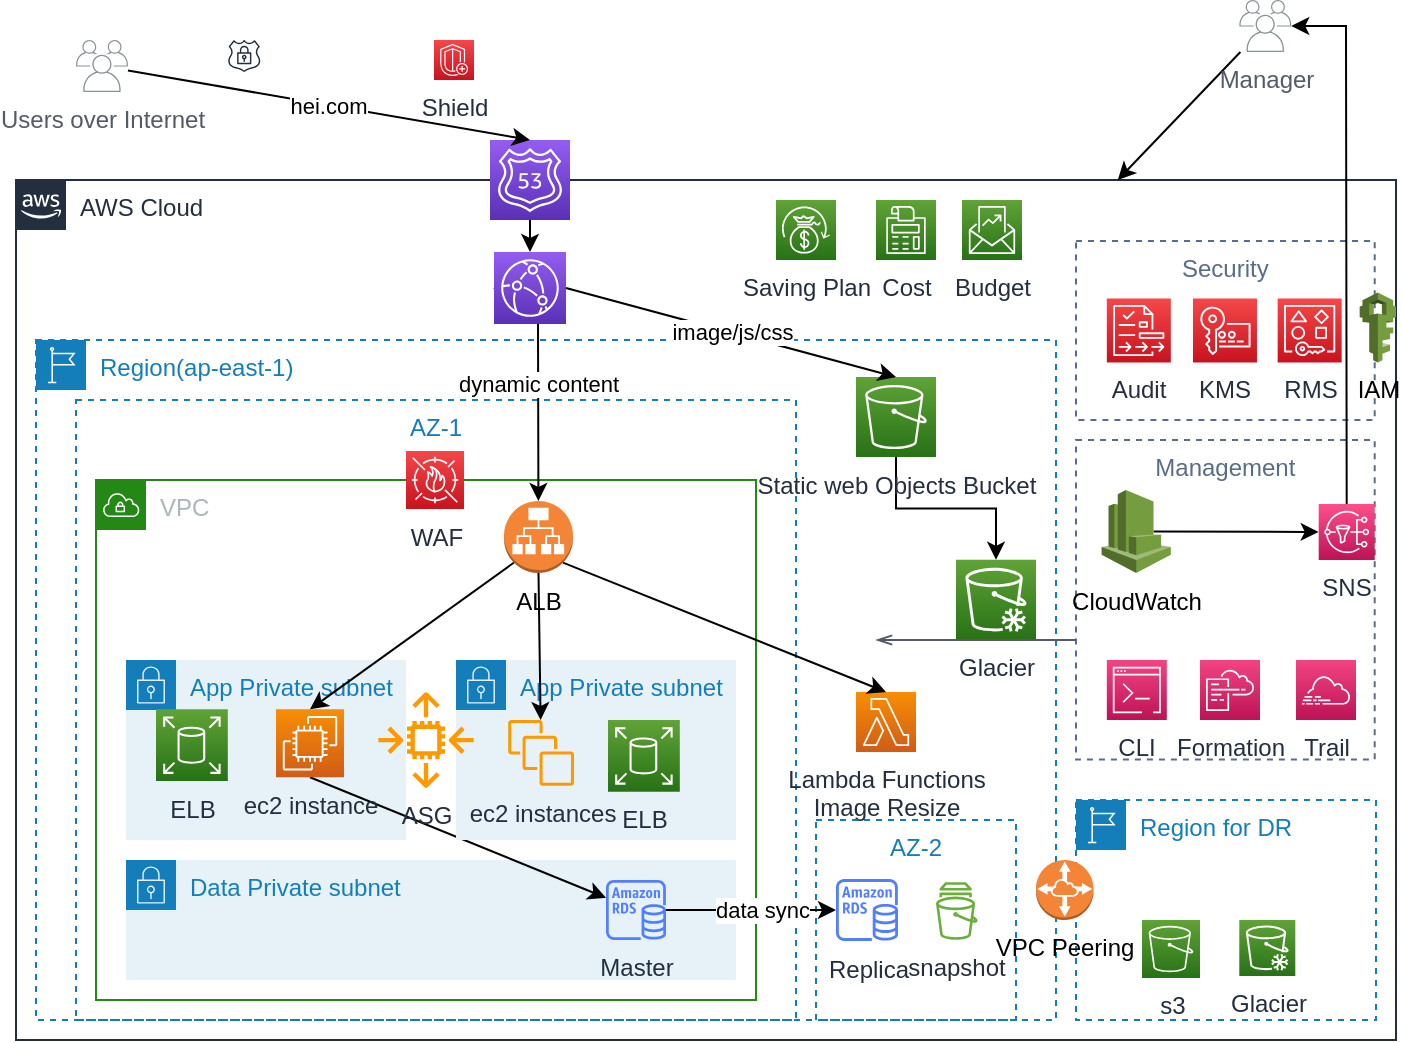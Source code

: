 <mxfile version="15.5.9" type="github">
  <diagram id="j2VXAc0lYuu_ALkuWCCA" name="Page-1">
    <mxGraphModel dx="1422" dy="1931" grid="1" gridSize="10" guides="1" tooltips="1" connect="1" arrows="1" fold="1" page="1" pageScale="1" pageWidth="827" pageHeight="1169" background="none" math="0" shadow="0">
      <root>
        <mxCell id="0" />
        <mxCell id="1" parent="0" />
        <mxCell id="9uwuGhde_1a1OeyD1OMx-88" value="Management" style="fillColor=none;strokeColor=#5A6C86;dashed=1;verticalAlign=top;fontStyle=0;fontColor=#5A6C86;" vertex="1" parent="1">
          <mxGeometry x="630" y="120" width="149.35" height="159.75" as="geometry" />
        </mxCell>
        <mxCell id="9uwuGhde_1a1OeyD1OMx-86" value="Security&#xa;" style="fillColor=none;strokeColor=#5A6C86;dashed=1;verticalAlign=top;fontStyle=0;fontColor=#5A6C86;" vertex="1" parent="1">
          <mxGeometry x="630" y="20.5" width="149.35" height="89.5" as="geometry" />
        </mxCell>
        <mxCell id="9uwuGhde_1a1OeyD1OMx-8" value="AWS Cloud" style="points=[[0,0],[0.25,0],[0.5,0],[0.75,0],[1,0],[1,0.25],[1,0.5],[1,0.75],[1,1],[0.75,1],[0.5,1],[0.25,1],[0,1],[0,0.75],[0,0.5],[0,0.25]];outlineConnect=0;gradientColor=none;html=1;whiteSpace=wrap;fontSize=12;fontStyle=0;shape=mxgraph.aws4.group;grIcon=mxgraph.aws4.group_aws_cloud_alt;strokeColor=#232F3E;fillColor=none;verticalAlign=top;align=left;spacingLeft=30;fontColor=#232F3E;dashed=0;" vertex="1" parent="1">
          <mxGeometry x="100" y="-10" width="690" height="430" as="geometry" />
        </mxCell>
        <mxCell id="9uwuGhde_1a1OeyD1OMx-63" value="Region for DR" style="points=[[0,0],[0.25,0],[0.5,0],[0.75,0],[1,0],[1,0.25],[1,0.5],[1,0.75],[1,1],[0.75,1],[0.5,1],[0.25,1],[0,1],[0,0.75],[0,0.5],[0,0.25]];outlineConnect=0;gradientColor=none;html=1;whiteSpace=wrap;fontSize=12;fontStyle=0;shape=mxgraph.aws4.group;grIcon=mxgraph.aws4.group_region;strokeColor=#147EBA;fillColor=none;verticalAlign=top;align=left;spacingLeft=30;fontColor=#147EBA;dashed=1;" vertex="1" parent="1">
          <mxGeometry x="630" y="300" width="150" height="110" as="geometry" />
        </mxCell>
        <mxCell id="9uwuGhde_1a1OeyD1OMx-9" value="Region(ap-east-1)" style="points=[[0,0],[0.25,0],[0.5,0],[0.75,0],[1,0],[1,0.25],[1,0.5],[1,0.75],[1,1],[0.75,1],[0.5,1],[0.25,1],[0,1],[0,0.75],[0,0.5],[0,0.25]];outlineConnect=0;gradientColor=none;html=1;whiteSpace=wrap;fontSize=12;fontStyle=0;shape=mxgraph.aws4.group;grIcon=mxgraph.aws4.group_region;strokeColor=#147EBA;fillColor=none;verticalAlign=top;align=left;spacingLeft=30;fontColor=#147EBA;dashed=1;" vertex="1" parent="1">
          <mxGeometry x="110" y="70" width="510" height="340" as="geometry" />
        </mxCell>
        <mxCell id="9uwuGhde_1a1OeyD1OMx-21" value="AZ-1" style="fillColor=none;strokeColor=#147EBA;dashed=1;verticalAlign=top;fontStyle=0;fontColor=#147EBA;" vertex="1" parent="1">
          <mxGeometry x="130" y="100" width="360" height="310" as="geometry" />
        </mxCell>
        <mxCell id="9uwuGhde_1a1OeyD1OMx-4" value="VPC" style="points=[[0,0],[0.25,0],[0.5,0],[0.75,0],[1,0],[1,0.25],[1,0.5],[1,0.75],[1,1],[0.75,1],[0.5,1],[0.25,1],[0,1],[0,0.75],[0,0.5],[0,0.25]];outlineConnect=0;gradientColor=none;html=1;whiteSpace=wrap;fontSize=12;fontStyle=0;shape=mxgraph.aws4.group;grIcon=mxgraph.aws4.group_vpc;strokeColor=#248814;fillColor=none;verticalAlign=top;align=left;spacingLeft=30;fontColor=#AAB7B8;dashed=0;" vertex="1" parent="1">
          <mxGeometry x="140" y="140" width="330" height="260" as="geometry" />
        </mxCell>
        <mxCell id="9uwuGhde_1a1OeyD1OMx-18" value="Data Private subnet" style="points=[[0,0],[0.25,0],[0.5,0],[0.75,0],[1,0],[1,0.25],[1,0.5],[1,0.75],[1,1],[0.75,1],[0.5,1],[0.25,1],[0,1],[0,0.75],[0,0.5],[0,0.25]];outlineConnect=0;gradientColor=none;html=1;whiteSpace=wrap;fontSize=12;fontStyle=0;shape=mxgraph.aws4.group;grIcon=mxgraph.aws4.group_security_group;grStroke=0;strokeColor=#147EBA;fillColor=#E6F2F8;verticalAlign=top;align=left;spacingLeft=30;fontColor=#147EBA;dashed=0;" vertex="1" parent="1">
          <mxGeometry x="155" y="330" width="305" height="60" as="geometry" />
        </mxCell>
        <mxCell id="9uwuGhde_1a1OeyD1OMx-5" value="App Private subnet" style="points=[[0,0],[0.25,0],[0.5,0],[0.75,0],[1,0],[1,0.25],[1,0.5],[1,0.75],[1,1],[0.75,1],[0.5,1],[0.25,1],[0,1],[0,0.75],[0,0.5],[0,0.25]];outlineConnect=0;gradientColor=none;html=1;whiteSpace=wrap;fontSize=12;fontStyle=0;shape=mxgraph.aws4.group;grIcon=mxgraph.aws4.group_security_group;grStroke=0;strokeColor=#147EBA;fillColor=#E6F2F8;verticalAlign=top;align=left;spacingLeft=30;fontColor=#147EBA;dashed=0;" vertex="1" parent="1">
          <mxGeometry x="155" y="230" width="140" height="90" as="geometry" />
        </mxCell>
        <mxCell id="9uwuGhde_1a1OeyD1OMx-36" style="edgeStyle=none;rounded=0;orthogonalLoop=1;jettySize=auto;html=1;exitX=0.5;exitY=1;exitDx=0;exitDy=0;exitPerimeter=0;" edge="1" parent="1" source="NMSYyPcaULJrFP2WSVF1-13" target="NMSYyPcaULJrFP2WSVF1-3">
          <mxGeometry relative="1" as="geometry" />
        </mxCell>
        <mxCell id="9uwuGhde_1a1OeyD1OMx-10" value="App Private subnet" style="points=[[0,0],[0.25,0],[0.5,0],[0.75,0],[1,0],[1,0.25],[1,0.5],[1,0.75],[1,1],[0.75,1],[0.5,1],[0.25,1],[0,1],[0,0.75],[0,0.5],[0,0.25]];outlineConnect=0;gradientColor=none;html=1;whiteSpace=wrap;fontSize=12;fontStyle=0;shape=mxgraph.aws4.group;grIcon=mxgraph.aws4.group_security_group;grStroke=0;strokeColor=#147EBA;fillColor=#E6F2F8;verticalAlign=top;align=left;spacingLeft=30;fontColor=#147EBA;dashed=0;" vertex="1" parent="1">
          <mxGeometry x="320" y="230" width="140" height="90" as="geometry" />
        </mxCell>
        <mxCell id="9uwuGhde_1a1OeyD1OMx-31" style="edgeStyle=none;rounded=0;orthogonalLoop=1;jettySize=auto;html=1;exitX=0.5;exitY=1;exitDx=0;exitDy=0;exitPerimeter=0;" edge="1" parent="1" source="NMSYyPcaULJrFP2WSVF1-7" target="9uwuGhde_1a1OeyD1OMx-24">
          <mxGeometry relative="1" as="geometry" />
        </mxCell>
        <mxCell id="NMSYyPcaULJrFP2WSVF1-7" value="" style="sketch=0;points=[[0,0,0],[0.25,0,0],[0.5,0,0],[0.75,0,0],[1,0,0],[0,1,0],[0.25,1,0],[0.5,1,0],[0.75,1,0],[1,1,0],[0,0.25,0],[0,0.5,0],[0,0.75,0],[1,0.25,0],[1,0.5,0],[1,0.75,0]];outlineConnect=0;fontColor=#232F3E;gradientColor=#945DF2;gradientDirection=north;fillColor=#5A30B5;strokeColor=#ffffff;dashed=0;verticalLabelPosition=bottom;verticalAlign=top;align=center;html=1;fontSize=12;fontStyle=0;aspect=fixed;shape=mxgraph.aws4.resourceIcon;resIcon=mxgraph.aws4.route_53;" parent="1" vertex="1">
          <mxGeometry x="337" y="-30" width="40" height="40" as="geometry" />
        </mxCell>
        <mxCell id="NMSYyPcaULJrFP2WSVF1-10" value="Glacier" style="sketch=0;points=[[0,0,0],[0.25,0,0],[0.5,0,0],[0.75,0,0],[1,0,0],[0,1,0],[0.25,1,0],[0.5,1,0],[0.75,1,0],[1,1,0],[0,0.25,0],[0,0.5,0],[0,0.75,0],[1,0.25,0],[1,0.5,0],[1,0.75,0]];outlineConnect=0;fontColor=#232F3E;gradientColor=#60A337;gradientDirection=north;fillColor=#277116;strokeColor=#ffffff;dashed=0;verticalLabelPosition=bottom;verticalAlign=top;align=center;html=1;fontSize=12;fontStyle=0;aspect=fixed;shape=mxgraph.aws4.resourceIcon;resIcon=mxgraph.aws4.glacier;" parent="1" vertex="1">
          <mxGeometry x="570" y="179.88" width="40" height="40" as="geometry" />
        </mxCell>
        <mxCell id="NMSYyPcaULJrFP2WSVF1-12" style="edgeStyle=orthogonalEdgeStyle;rounded=0;orthogonalLoop=1;jettySize=auto;html=1;exitX=0.5;exitY=1;exitDx=0;exitDy=0;exitPerimeter=0;entryX=0.5;entryY=0;entryDx=0;entryDy=0;entryPerimeter=0;" parent="1" source="NMSYyPcaULJrFP2WSVF1-11" target="NMSYyPcaULJrFP2WSVF1-10" edge="1">
          <mxGeometry relative="1" as="geometry" />
        </mxCell>
        <mxCell id="NMSYyPcaULJrFP2WSVF1-11" value="Static web Objects Bucket" style="sketch=0;points=[[0,0,0],[0.25,0,0],[0.5,0,0],[0.75,0,0],[1,0,0],[0,1,0],[0.25,1,0],[0.5,1,0],[0.75,1,0],[1,1,0],[0,0.25,0],[0,0.5,0],[0,0.75,0],[1,0.25,0],[1,0.5,0],[1,0.75,0]];outlineConnect=0;fontColor=#232F3E;gradientColor=#60A337;gradientDirection=north;fillColor=#277116;strokeColor=#ffffff;dashed=0;verticalLabelPosition=bottom;verticalAlign=top;align=center;html=1;fontSize=12;fontStyle=0;aspect=fixed;shape=mxgraph.aws4.resourceIcon;resIcon=mxgraph.aws4.s3;" parent="1" vertex="1">
          <mxGeometry x="520" y="88.5" width="40" height="40" as="geometry" />
        </mxCell>
        <mxCell id="NMSYyPcaULJrFP2WSVF1-13" value="ec2 instance" style="sketch=0;points=[[0,0,0],[0.25,0,0],[0.5,0,0],[0.75,0,0],[1,0,0],[0,1,0],[0.25,1,0],[0.5,1,0],[0.75,1,0],[1,1,0],[0,0.25,0],[0,0.5,0],[0,0.75,0],[1,0.25,0],[1,0.5,0],[1,0.75,0]];outlineConnect=0;fontColor=#232F3E;gradientColor=#F78E04;gradientDirection=north;fillColor=#D05C17;strokeColor=#ffffff;dashed=0;verticalLabelPosition=bottom;verticalAlign=top;align=center;html=1;fontSize=12;fontStyle=0;aspect=fixed;shape=mxgraph.aws4.resourceIcon;resIcon=mxgraph.aws4.ec2;" parent="1" vertex="1">
          <mxGeometry x="230" y="254.64" width="34" height="34" as="geometry" />
        </mxCell>
        <mxCell id="9uwuGhde_1a1OeyD1OMx-2" value="Lambda Functions&lt;br&gt;Image Resize" style="sketch=0;points=[[0,0,0],[0.25,0,0],[0.5,0,0],[0.75,0,0],[1,0,0],[0,1,0],[0.25,1,0],[0.5,1,0],[0.75,1,0],[1,1,0],[0,0.25,0],[0,0.5,0],[0,0.75,0],[1,0.25,0],[1,0.5,0],[1,0.75,0]];outlineConnect=0;fontColor=#232F3E;gradientColor=#F78E04;gradientDirection=north;fillColor=#D05C17;strokeColor=#ffffff;dashed=0;verticalLabelPosition=bottom;verticalAlign=top;align=center;html=1;fontSize=12;fontStyle=0;aspect=fixed;shape=mxgraph.aws4.resourceIcon;resIcon=mxgraph.aws4.lambda;" vertex="1" parent="1">
          <mxGeometry x="520" y="246" width="30" height="30" as="geometry" />
        </mxCell>
        <mxCell id="9uwuGhde_1a1OeyD1OMx-80" style="edgeStyle=none;rounded=0;orthogonalLoop=1;jettySize=auto;html=1;exitX=0.75;exitY=0.5;exitDx=0;exitDy=0;exitPerimeter=0;shadow=0;labelBorderColor=none;" edge="1" parent="1" source="9uwuGhde_1a1OeyD1OMx-17" target="9uwuGhde_1a1OeyD1OMx-79">
          <mxGeometry relative="1" as="geometry" />
        </mxCell>
        <mxCell id="9uwuGhde_1a1OeyD1OMx-17" value="CloudWatch" style="outlineConnect=0;dashed=0;verticalLabelPosition=bottom;verticalAlign=top;align=center;html=1;shape=mxgraph.aws3.cloudwatch;fillColor=#759C3E;gradientColor=none;" vertex="1" parent="1">
          <mxGeometry x="642.82" y="145" width="34.59" height="41.5" as="geometry" />
        </mxCell>
        <mxCell id="9uwuGhde_1a1OeyD1OMx-19" value="AZ-2" style="fillColor=none;strokeColor=#147EBA;dashed=1;verticalAlign=top;fontStyle=0;fontColor=#147EBA;" vertex="1" parent="1">
          <mxGeometry x="500" y="310" width="100" height="100" as="geometry" />
        </mxCell>
        <mxCell id="9uwuGhde_1a1OeyD1OMx-20" value="Replica" style="sketch=0;outlineConnect=0;fontColor=#232F3E;gradientColor=none;fillColor=#527FFF;strokeColor=none;dashed=0;verticalLabelPosition=bottom;verticalAlign=top;align=center;html=1;fontSize=12;fontStyle=0;aspect=fixed;pointerEvents=1;shape=mxgraph.aws4.rds_instance;" vertex="1" parent="1">
          <mxGeometry x="510" y="339.5" width="31" height="31" as="geometry" />
        </mxCell>
        <mxCell id="9uwuGhde_1a1OeyD1OMx-30" value="image/js/css" style="edgeStyle=none;rounded=0;orthogonalLoop=1;jettySize=auto;html=1;exitX=1;exitY=0.5;exitDx=0;exitDy=0;exitPerimeter=0;entryX=0.5;entryY=0;entryDx=0;entryDy=0;entryPerimeter=0;" edge="1" parent="1" source="9uwuGhde_1a1OeyD1OMx-24" target="NMSYyPcaULJrFP2WSVF1-11">
          <mxGeometry relative="1" as="geometry" />
        </mxCell>
        <mxCell id="9uwuGhde_1a1OeyD1OMx-44" value="dynamic content" style="edgeStyle=none;rounded=0;orthogonalLoop=1;jettySize=auto;html=1;exitX=0;exitY=0.5;exitDx=0;exitDy=0;exitPerimeter=0;shadow=0;labelBorderColor=none;" edge="1" parent="1" source="9uwuGhde_1a1OeyD1OMx-24" target="9uwuGhde_1a1OeyD1OMx-41">
          <mxGeometry relative="1" as="geometry">
            <Array as="points">
              <mxPoint x="361" y="60" />
            </Array>
          </mxGeometry>
        </mxCell>
        <mxCell id="9uwuGhde_1a1OeyD1OMx-24" value="" style="sketch=0;points=[[0,0,0],[0.25,0,0],[0.5,0,0],[0.75,0,0],[1,0,0],[0,1,0],[0.25,1,0],[0.5,1,0],[0.75,1,0],[1,1,0],[0,0.25,0],[0,0.5,0],[0,0.75,0],[1,0.25,0],[1,0.5,0],[1,0.75,0]];outlineConnect=0;fontColor=#232F3E;gradientColor=#945DF2;gradientDirection=north;fillColor=#5A30B5;strokeColor=#ffffff;dashed=0;verticalLabelPosition=bottom;verticalAlign=top;align=center;html=1;fontSize=12;fontStyle=0;aspect=fixed;shape=mxgraph.aws4.resourceIcon;resIcon=mxgraph.aws4.cloudfront;" vertex="1" parent="1">
          <mxGeometry x="339" y="26" width="36" height="36" as="geometry" />
        </mxCell>
        <mxCell id="9uwuGhde_1a1OeyD1OMx-32" value="ec2 instances" style="sketch=0;outlineConnect=0;fontColor=#232F3E;gradientColor=none;fillColor=#FF9900;strokeColor=none;dashed=0;verticalLabelPosition=bottom;verticalAlign=top;align=center;html=1;fontSize=12;fontStyle=0;aspect=fixed;pointerEvents=1;shape=mxgraph.aws4.instances;" vertex="1" parent="1">
          <mxGeometry x="346.09" y="260" width="32.91" height="32.91" as="geometry" />
        </mxCell>
        <mxCell id="9uwuGhde_1a1OeyD1OMx-34" style="edgeStyle=none;rounded=0;orthogonalLoop=1;jettySize=auto;html=1;" edge="1" parent="1" source="NMSYyPcaULJrFP2WSVF1-3" target="9uwuGhde_1a1OeyD1OMx-20">
          <mxGeometry relative="1" as="geometry" />
        </mxCell>
        <mxCell id="9uwuGhde_1a1OeyD1OMx-35" value="data sync" style="edgeLabel;html=1;align=center;verticalAlign=middle;resizable=0;points=[];" vertex="1" connectable="0" parent="9uwuGhde_1a1OeyD1OMx-34">
          <mxGeometry x="0.356" y="-4" relative="1" as="geometry">
            <mxPoint x="-10" y="-4" as="offset" />
          </mxGeometry>
        </mxCell>
        <mxCell id="NMSYyPcaULJrFP2WSVF1-3" value="Master" style="sketch=0;outlineConnect=0;fontColor=#232F3E;gradientColor=none;fillColor=#527FFF;strokeColor=none;dashed=0;verticalLabelPosition=bottom;verticalAlign=top;align=center;html=1;fontSize=12;fontStyle=0;aspect=fixed;pointerEvents=1;shape=mxgraph.aws4.rds_instance;" parent="1" vertex="1">
          <mxGeometry x="395" y="340" width="30" height="30" as="geometry" />
        </mxCell>
        <mxCell id="9uwuGhde_1a1OeyD1OMx-45" style="edgeStyle=none;rounded=0;orthogonalLoop=1;jettySize=auto;html=1;exitX=0.145;exitY=0.855;exitDx=0;exitDy=0;exitPerimeter=0;entryX=0.5;entryY=0;entryDx=0;entryDy=0;entryPerimeter=0;shadow=0;labelBorderColor=none;" edge="1" parent="1" source="9uwuGhde_1a1OeyD1OMx-41" target="NMSYyPcaULJrFP2WSVF1-13">
          <mxGeometry relative="1" as="geometry" />
        </mxCell>
        <mxCell id="9uwuGhde_1a1OeyD1OMx-46" style="edgeStyle=none;rounded=0;orthogonalLoop=1;jettySize=auto;html=1;exitX=0.5;exitY=1;exitDx=0;exitDy=0;exitPerimeter=0;shadow=0;labelBorderColor=none;" edge="1" parent="1" source="9uwuGhde_1a1OeyD1OMx-41" target="9uwuGhde_1a1OeyD1OMx-32">
          <mxGeometry relative="1" as="geometry" />
        </mxCell>
        <mxCell id="9uwuGhde_1a1OeyD1OMx-62" style="edgeStyle=none;rounded=0;orthogonalLoop=1;jettySize=auto;html=1;exitX=0.855;exitY=0.855;exitDx=0;exitDy=0;exitPerimeter=0;entryX=0.5;entryY=0;entryDx=0;entryDy=0;entryPerimeter=0;shadow=0;labelBorderColor=none;" edge="1" parent="1" source="9uwuGhde_1a1OeyD1OMx-41" target="9uwuGhde_1a1OeyD1OMx-2">
          <mxGeometry relative="1" as="geometry" />
        </mxCell>
        <mxCell id="9uwuGhde_1a1OeyD1OMx-41" value="ALB" style="outlineConnect=0;dashed=0;verticalLabelPosition=bottom;verticalAlign=top;align=center;html=1;shape=mxgraph.aws3.application_load_balancer;fillColor=#F58536;gradientColor=none;" vertex="1" parent="1">
          <mxGeometry x="344.0" y="150.5" width="34.5" height="36" as="geometry" />
        </mxCell>
        <mxCell id="NMSYyPcaULJrFP2WSVF1-15" value="ASG" style="sketch=0;outlineConnect=0;fontColor=#232F3E;gradientColor=none;fillColor=#FF9900;strokeColor=none;dashed=0;verticalLabelPosition=bottom;verticalAlign=top;align=center;html=1;fontSize=12;fontStyle=0;aspect=fixed;pointerEvents=1;shape=mxgraph.aws4.auto_scaling2;" parent="1" vertex="1">
          <mxGeometry x="281" y="246" width="48" height="48" as="geometry" />
        </mxCell>
        <mxCell id="9uwuGhde_1a1OeyD1OMx-48" value="hei.com" style="edgeStyle=none;rounded=0;orthogonalLoop=1;jettySize=auto;html=1;entryX=0.5;entryY=0;entryDx=0;entryDy=0;entryPerimeter=0;shadow=0;labelBorderColor=none;" edge="1" parent="1" source="9uwuGhde_1a1OeyD1OMx-39" target="NMSYyPcaULJrFP2WSVF1-7">
          <mxGeometry relative="1" as="geometry" />
        </mxCell>
        <mxCell id="9uwuGhde_1a1OeyD1OMx-39" value="Users over Internet" style="sketch=0;outlineConnect=0;gradientColor=none;fontColor=#545B64;strokeColor=none;fillColor=#879196;dashed=0;verticalLabelPosition=bottom;verticalAlign=top;align=center;html=1;fontSize=12;fontStyle=0;aspect=fixed;shape=mxgraph.aws4.illustration_users;pointerEvents=1" vertex="1" parent="1">
          <mxGeometry x="130" y="-80" width="26" height="26" as="geometry" />
        </mxCell>
        <mxCell id="9uwuGhde_1a1OeyD1OMx-49" value="WAF" style="sketch=0;points=[[0,0,0],[0.25,0,0],[0.5,0,0],[0.75,0,0],[1,0,0],[0,1,0],[0.25,1,0],[0.5,1,0],[0.75,1,0],[1,1,0],[0,0.25,0],[0,0.5,0],[0,0.75,0],[1,0.25,0],[1,0.5,0],[1,0.75,0]];outlineConnect=0;fontColor=#232F3E;gradientColor=#F54749;gradientDirection=north;fillColor=#C7131F;strokeColor=#ffffff;dashed=0;verticalLabelPosition=bottom;verticalAlign=top;align=center;html=1;fontSize=12;fontStyle=0;aspect=fixed;shape=mxgraph.aws4.resourceIcon;resIcon=mxgraph.aws4.waf;" vertex="1" parent="1">
          <mxGeometry x="295" y="125.5" width="29" height="29" as="geometry" />
        </mxCell>
        <mxCell id="9uwuGhde_1a1OeyD1OMx-50" value="Shield" style="sketch=0;points=[[0,0,0],[0.25,0,0],[0.5,0,0],[0.75,0,0],[1,0,0],[0,1,0],[0.25,1,0],[0.5,1,0],[0.75,1,0],[1,1,0],[0,0.25,0],[0,0.5,0],[0,0.75,0],[1,0.25,0],[1,0.5,0],[1,0.75,0]];outlineConnect=0;fontColor=#232F3E;gradientColor=#F54749;gradientDirection=north;fillColor=#C7131F;strokeColor=#ffffff;dashed=0;verticalLabelPosition=bottom;verticalAlign=top;align=center;html=1;fontSize=12;fontStyle=0;aspect=fixed;shape=mxgraph.aws4.resourceIcon;resIcon=mxgraph.aws4.shield;" vertex="1" parent="1">
          <mxGeometry x="309" y="-80" width="20" height="20" as="geometry" />
        </mxCell>
        <mxCell id="9uwuGhde_1a1OeyD1OMx-51" value="ELB" style="sketch=0;points=[[0,0,0],[0.25,0,0],[0.5,0,0],[0.75,0,0],[1,0,0],[0,1,0],[0.25,1,0],[0.5,1,0],[0.75,1,0],[1,1,0],[0,0.25,0],[0,0.5,0],[0,0.75,0],[1,0.25,0],[1,0.5,0],[1,0.75,0]];outlineConnect=0;fontColor=#232F3E;gradientColor=#60A337;gradientDirection=north;fillColor=#277116;strokeColor=#ffffff;dashed=0;verticalLabelPosition=bottom;verticalAlign=top;align=center;html=1;fontSize=12;fontStyle=0;aspect=fixed;shape=mxgraph.aws4.resourceIcon;resIcon=mxgraph.aws4.elastic_block_store;" vertex="1" parent="1">
          <mxGeometry x="170" y="254.64" width="35.91" height="35.91" as="geometry" />
        </mxCell>
        <mxCell id="9uwuGhde_1a1OeyD1OMx-54" value="ELB" style="sketch=0;points=[[0,0,0],[0.25,0,0],[0.5,0,0],[0.75,0,0],[1,0,0],[0,1,0],[0.25,1,0],[0.5,1,0],[0.75,1,0],[1,1,0],[0,0.25,0],[0,0.5,0],[0,0.75,0],[1,0.25,0],[1,0.5,0],[1,0.75,0]];outlineConnect=0;fontColor=#232F3E;gradientColor=#60A337;gradientDirection=north;fillColor=#277116;strokeColor=#ffffff;dashed=0;verticalLabelPosition=bottom;verticalAlign=top;align=center;html=1;fontSize=12;fontStyle=0;aspect=fixed;shape=mxgraph.aws4.resourceIcon;resIcon=mxgraph.aws4.elastic_block_store;" vertex="1" parent="1">
          <mxGeometry x="396.0" y="260" width="35.91" height="35.91" as="geometry" />
        </mxCell>
        <mxCell id="9uwuGhde_1a1OeyD1OMx-57" value="" style="sketch=0;outlineConnect=0;fontColor=#232F3E;gradientColor=none;fillColor=#232F3E;strokeColor=none;dashed=0;verticalLabelPosition=bottom;verticalAlign=top;align=center;html=1;fontSize=12;fontStyle=0;aspect=fixed;pointerEvents=1;shape=mxgraph.aws4.ssl_padlock;" vertex="1" parent="1">
          <mxGeometry x="205.91" y="-80" width="16.42" height="16" as="geometry" />
        </mxCell>
        <mxCell id="9uwuGhde_1a1OeyD1OMx-65" value="s3" style="sketch=0;points=[[0,0,0],[0.25,0,0],[0.5,0,0],[0.75,0,0],[1,0,0],[0,1,0],[0.25,1,0],[0.5,1,0],[0.75,1,0],[1,1,0],[0,0.25,0],[0,0.5,0],[0,0.75,0],[1,0.25,0],[1,0.5,0],[1,0.75,0]];outlineConnect=0;fontColor=#232F3E;gradientColor=#60A337;gradientDirection=north;fillColor=#277116;strokeColor=#ffffff;dashed=0;verticalLabelPosition=bottom;verticalAlign=top;align=center;html=1;fontSize=12;fontStyle=0;aspect=fixed;shape=mxgraph.aws4.resourceIcon;resIcon=mxgraph.aws4.s3;" vertex="1" parent="1">
          <mxGeometry x="663" y="360" width="29" height="29" as="geometry" />
        </mxCell>
        <mxCell id="9uwuGhde_1a1OeyD1OMx-66" value="Glacier" style="sketch=0;points=[[0,0,0],[0.25,0,0],[0.5,0,0],[0.75,0,0],[1,0,0],[0,1,0],[0.25,1,0],[0.5,1,0],[0.75,1,0],[1,1,0],[0,0.25,0],[0,0.5,0],[0,0.75,0],[1,0.25,0],[1,0.5,0],[1,0.75,0]];outlineConnect=0;fontColor=#232F3E;gradientColor=#60A337;gradientDirection=north;fillColor=#277116;strokeColor=#ffffff;dashed=0;verticalLabelPosition=bottom;verticalAlign=top;align=center;html=1;fontSize=12;fontStyle=0;aspect=fixed;shape=mxgraph.aws4.resourceIcon;resIcon=mxgraph.aws4.glacier;" vertex="1" parent="1">
          <mxGeometry x="711.65" y="360" width="28" height="28" as="geometry" />
        </mxCell>
        <mxCell id="9uwuGhde_1a1OeyD1OMx-67" value="VPC Peering" style="outlineConnect=0;dashed=0;verticalLabelPosition=bottom;verticalAlign=top;align=center;html=1;shape=mxgraph.aws3.vpc_peering;fillColor=#F58536;gradientColor=none;" vertex="1" parent="1">
          <mxGeometry x="610" y="330" width="28.75" height="30" as="geometry" />
        </mxCell>
        <mxCell id="9uwuGhde_1a1OeyD1OMx-68" value="snapshot" style="sketch=0;outlineConnect=0;fontColor=#232F3E;gradientColor=none;fillColor=#6CAE3E;strokeColor=none;dashed=0;verticalLabelPosition=bottom;verticalAlign=top;align=center;html=1;fontSize=12;fontStyle=0;aspect=fixed;pointerEvents=1;shape=mxgraph.aws4.snapshot;" vertex="1" parent="1">
          <mxGeometry x="560" y="341" width="20.82" height="29" as="geometry" />
        </mxCell>
        <mxCell id="9uwuGhde_1a1OeyD1OMx-70" value="Audit" style="sketch=0;points=[[0,0,0],[0.25,0,0],[0.5,0,0],[0.75,0,0],[1,0,0],[0,1,0],[0.25,1,0],[0.5,1,0],[0.75,1,0],[1,1,0],[0,0.25,0],[0,0.5,0],[0,0.75,0],[1,0.25,0],[1,0.5,0],[1,0.75,0]];outlineConnect=0;fontColor=#232F3E;gradientColor=#F54749;gradientDirection=north;fillColor=#C7131F;strokeColor=#ffffff;dashed=0;verticalLabelPosition=bottom;verticalAlign=top;align=center;html=1;fontSize=12;fontStyle=0;aspect=fixed;shape=mxgraph.aws4.resourceIcon;resIcon=mxgraph.aws4.audit_manager;" vertex="1" parent="1">
          <mxGeometry x="645.41" y="49.25" width="32" height="32" as="geometry" />
        </mxCell>
        <mxCell id="9uwuGhde_1a1OeyD1OMx-71" value="KMS" style="sketch=0;points=[[0,0,0],[0.25,0,0],[0.5,0,0],[0.75,0,0],[1,0,0],[0,1,0],[0.25,1,0],[0.5,1,0],[0.75,1,0],[1,1,0],[0,0.25,0],[0,0.5,0],[0,0.75,0],[1,0.25,0],[1,0.5,0],[1,0.75,0]];outlineConnect=0;fontColor=#232F3E;gradientColor=#F54749;gradientDirection=north;fillColor=#C7131F;strokeColor=#ffffff;dashed=0;verticalLabelPosition=bottom;verticalAlign=top;align=center;html=1;fontSize=12;fontStyle=0;aspect=fixed;shape=mxgraph.aws4.resourceIcon;resIcon=mxgraph.aws4.key_management_service;" vertex="1" parent="1">
          <mxGeometry x="688.48" y="49.25" width="32" height="32" as="geometry" />
        </mxCell>
        <mxCell id="9uwuGhde_1a1OeyD1OMx-72" value="RMS" style="sketch=0;points=[[0,0,0],[0.25,0,0],[0.5,0,0],[0.75,0,0],[1,0,0],[0,1,0],[0.25,1,0],[0.5,1,0],[0.75,1,0],[1,1,0],[0,0.25,0],[0,0.5,0],[0,0.75,0],[1,0.25,0],[1,0.5,0],[1,0.75,0]];outlineConnect=0;fontColor=#232F3E;gradientColor=#F54749;gradientDirection=north;fillColor=#C7131F;strokeColor=#ffffff;dashed=0;verticalLabelPosition=bottom;verticalAlign=top;align=center;html=1;fontSize=12;fontStyle=0;aspect=fixed;shape=mxgraph.aws4.resourceIcon;resIcon=mxgraph.aws4.resource_access_manager;" vertex="1" parent="1">
          <mxGeometry x="730.83" y="49.25" width="32" height="32" as="geometry" />
        </mxCell>
        <mxCell id="9uwuGhde_1a1OeyD1OMx-73" value="IAM" style="outlineConnect=0;dashed=0;verticalLabelPosition=bottom;verticalAlign=top;align=center;html=1;shape=mxgraph.aws3.iam;fillColor=#759C3E;gradientColor=none;" vertex="1" parent="1">
          <mxGeometry x="771.85" y="46.25" width="18.15" height="35" as="geometry" />
        </mxCell>
        <mxCell id="9uwuGhde_1a1OeyD1OMx-100" style="edgeStyle=none;rounded=0;orthogonalLoop=1;jettySize=auto;html=1;exitX=0.5;exitY=0;exitDx=0;exitDy=0;exitPerimeter=0;shadow=0;labelBorderColor=none;" edge="1" parent="1" source="9uwuGhde_1a1OeyD1OMx-79" target="9uwuGhde_1a1OeyD1OMx-82">
          <mxGeometry relative="1" as="geometry">
            <Array as="points">
              <mxPoint x="765" y="-87" />
            </Array>
          </mxGeometry>
        </mxCell>
        <mxCell id="9uwuGhde_1a1OeyD1OMx-79" value="SNS" style="sketch=0;points=[[0,0,0],[0.25,0,0],[0.5,0,0],[0.75,0,0],[1,0,0],[0,1,0],[0.25,1,0],[0.5,1,0],[0.75,1,0],[1,1,0],[0,0.25,0],[0,0.5,0],[0,0.75,0],[1,0.25,0],[1,0.5,0],[1,0.75,0]];outlineConnect=0;fontColor=#232F3E;gradientColor=#FF4F8B;gradientDirection=north;fillColor=#BC1356;strokeColor=#ffffff;dashed=0;verticalLabelPosition=bottom;verticalAlign=top;align=center;html=1;fontSize=12;fontStyle=0;aspect=fixed;shape=mxgraph.aws4.resourceIcon;resIcon=mxgraph.aws4.sns;" vertex="1" parent="1">
          <mxGeometry x="751.35" y="152" width="28" height="28" as="geometry" />
        </mxCell>
        <mxCell id="9uwuGhde_1a1OeyD1OMx-89" value="CLI" style="sketch=0;points=[[0,0,0],[0.25,0,0],[0.5,0,0],[0.75,0,0],[1,0,0],[0,1,0],[0.25,1,0],[0.5,1,0],[0.75,1,0],[1,1,0],[0,0.25,0],[0,0.5,0],[0,0.75,0],[1,0.25,0],[1,0.5,0],[1,0.75,0]];points=[[0,0,0],[0.25,0,0],[0.5,0,0],[0.75,0,0],[1,0,0],[0,1,0],[0.25,1,0],[0.5,1,0],[0.75,1,0],[1,1,0],[0,0.25,0],[0,0.5,0],[0,0.75,0],[1,0.25,0],[1,0.5,0],[1,0.75,0]];outlineConnect=0;fontColor=#232F3E;gradientColor=#F34482;gradientDirection=north;fillColor=#BC1356;strokeColor=#ffffff;dashed=0;verticalLabelPosition=bottom;verticalAlign=top;align=center;html=1;fontSize=12;fontStyle=0;aspect=fixed;shape=mxgraph.aws4.resourceIcon;resIcon=mxgraph.aws4.command_line_interface;" vertex="1" parent="1">
          <mxGeometry x="645.41" y="230" width="30" height="30" as="geometry" />
        </mxCell>
        <mxCell id="9uwuGhde_1a1OeyD1OMx-90" value="Formation" style="sketch=0;points=[[0,0,0],[0.25,0,0],[0.5,0,0],[0.75,0,0],[1,0,0],[0,1,0],[0.25,1,0],[0.5,1,0],[0.75,1,0],[1,1,0],[0,0.25,0],[0,0.5,0],[0,0.75,0],[1,0.25,0],[1,0.5,0],[1,0.75,0]];points=[[0,0,0],[0.25,0,0],[0.5,0,0],[0.75,0,0],[1,0,0],[0,1,0],[0.25,1,0],[0.5,1,0],[0.75,1,0],[1,1,0],[0,0.25,0],[0,0.5,0],[0,0.75,0],[1,0.25,0],[1,0.5,0],[1,0.75,0]];outlineConnect=0;fontColor=#232F3E;gradientColor=#F34482;gradientDirection=north;fillColor=#BC1356;strokeColor=#ffffff;dashed=0;verticalLabelPosition=bottom;verticalAlign=top;align=center;html=1;fontSize=12;fontStyle=0;aspect=fixed;shape=mxgraph.aws4.resourceIcon;resIcon=mxgraph.aws4.cloudformation;" vertex="1" parent="1">
          <mxGeometry x="692" y="230" width="30" height="30" as="geometry" />
        </mxCell>
        <mxCell id="9uwuGhde_1a1OeyD1OMx-92" value="Trail" style="sketch=0;points=[[0,0,0],[0.25,0,0],[0.5,0,0],[0.75,0,0],[1,0,0],[0,1,0],[0.25,1,0],[0.5,1,0],[0.75,1,0],[1,1,0],[0,0.25,0],[0,0.5,0],[0,0.75,0],[1,0.25,0],[1,0.5,0],[1,0.75,0]];points=[[0,0,0],[0.25,0,0],[0.5,0,0],[0.75,0,0],[1,0,0],[0,1,0],[0.25,1,0],[0.5,1,0],[0.75,1,0],[1,1,0],[0,0.25,0],[0,0.5,0],[0,0.75,0],[1,0.25,0],[1,0.5,0],[1,0.75,0]];outlineConnect=0;fontColor=#232F3E;gradientColor=#F34482;gradientDirection=north;fillColor=#BC1356;strokeColor=#ffffff;dashed=0;verticalLabelPosition=bottom;verticalAlign=top;align=center;html=1;fontSize=12;fontStyle=0;aspect=fixed;shape=mxgraph.aws4.resourceIcon;resIcon=mxgraph.aws4.cloudtrail;" vertex="1" parent="1">
          <mxGeometry x="740" y="230" width="30" height="30" as="geometry" />
        </mxCell>
        <mxCell id="9uwuGhde_1a1OeyD1OMx-94" style="edgeStyle=none;rounded=0;orthogonalLoop=1;jettySize=auto;html=1;exitX=0.5;exitY=0;exitDx=0;exitDy=0;shadow=0;labelBorderColor=none;" edge="1" parent="1" source="9uwuGhde_1a1OeyD1OMx-63" target="9uwuGhde_1a1OeyD1OMx-63">
          <mxGeometry relative="1" as="geometry" />
        </mxCell>
        <mxCell id="9uwuGhde_1a1OeyD1OMx-101" value="" style="edgeStyle=orthogonalEdgeStyle;html=1;endArrow=none;elbow=vertical;startArrow=openThin;startFill=0;strokeColor=#545B64;rounded=0;shadow=0;labelBorderColor=none;" edge="1" parent="1">
          <mxGeometry width="100" relative="1" as="geometry">
            <mxPoint x="530" y="220" as="sourcePoint" />
            <mxPoint x="630" y="220" as="targetPoint" />
          </mxGeometry>
        </mxCell>
        <mxCell id="9uwuGhde_1a1OeyD1OMx-102" style="edgeStyle=none;rounded=0;orthogonalLoop=1;jettySize=auto;html=1;shadow=0;labelBorderColor=none;" edge="1" parent="1" source="9uwuGhde_1a1OeyD1OMx-82" target="9uwuGhde_1a1OeyD1OMx-8">
          <mxGeometry relative="1" as="geometry" />
        </mxCell>
        <mxCell id="9uwuGhde_1a1OeyD1OMx-82" value="Manager" style="sketch=0;outlineConnect=0;gradientColor=none;fontColor=#545B64;strokeColor=none;fillColor=#879196;dashed=0;verticalLabelPosition=bottom;verticalAlign=top;align=center;html=1;fontSize=12;fontStyle=0;aspect=fixed;shape=mxgraph.aws4.illustration_users;pointerEvents=1" vertex="1" parent="1">
          <mxGeometry x="711.65" y="-100" width="26" height="26" as="geometry" />
        </mxCell>
        <mxCell id="9uwuGhde_1a1OeyD1OMx-103" value="Cost" style="sketch=0;points=[[0,0,0],[0.25,0,0],[0.5,0,0],[0.75,0,0],[1,0,0],[0,1,0],[0.25,1,0],[0.5,1,0],[0.75,1,0],[1,1,0],[0,0.25,0],[0,0.5,0],[0,0.75,0],[1,0.25,0],[1,0.5,0],[1,0.75,0]];outlineConnect=0;fontColor=#232F3E;gradientColor=#60A337;gradientDirection=north;fillColor=#277116;strokeColor=#ffffff;dashed=0;verticalLabelPosition=bottom;verticalAlign=top;align=center;html=1;fontSize=12;fontStyle=0;aspect=fixed;shape=mxgraph.aws4.resourceIcon;resIcon=mxgraph.aws4.cost_management;" vertex="1" parent="1">
          <mxGeometry x="530" width="30" height="30" as="geometry" />
        </mxCell>
        <mxCell id="9uwuGhde_1a1OeyD1OMx-104" value="Budget" style="sketch=0;points=[[0,0,0],[0.25,0,0],[0.5,0,0],[0.75,0,0],[1,0,0],[0,1,0],[0.25,1,0],[0.5,1,0],[0.75,1,0],[1,1,0],[0,0.25,0],[0,0.5,0],[0,0.75,0],[1,0.25,0],[1,0.5,0],[1,0.75,0]];outlineConnect=0;fontColor=#232F3E;gradientColor=#60A337;gradientDirection=north;fillColor=#277116;strokeColor=#ffffff;dashed=0;verticalLabelPosition=bottom;verticalAlign=top;align=center;html=1;fontSize=12;fontStyle=0;aspect=fixed;shape=mxgraph.aws4.resourceIcon;resIcon=mxgraph.aws4.budgets_2;" vertex="1" parent="1">
          <mxGeometry x="573" width="30" height="30" as="geometry" />
        </mxCell>
        <mxCell id="9uwuGhde_1a1OeyD1OMx-105" value="Saving Plan" style="sketch=0;points=[[0,0,0],[0.25,0,0],[0.5,0,0],[0.75,0,0],[1,0,0],[0,1,0],[0.25,1,0],[0.5,1,0],[0.75,1,0],[1,1,0],[0,0.25,0],[0,0.5,0],[0,0.75,0],[1,0.25,0],[1,0.5,0],[1,0.75,0]];outlineConnect=0;fontColor=#232F3E;gradientColor=#60A337;gradientDirection=north;fillColor=#277116;strokeColor=#ffffff;dashed=0;verticalLabelPosition=bottom;verticalAlign=top;align=center;html=1;fontSize=12;fontStyle=0;aspect=fixed;shape=mxgraph.aws4.resourceIcon;resIcon=mxgraph.aws4.savings_plans;" vertex="1" parent="1">
          <mxGeometry x="480" width="30" height="30" as="geometry" />
        </mxCell>
      </root>
    </mxGraphModel>
  </diagram>
</mxfile>
